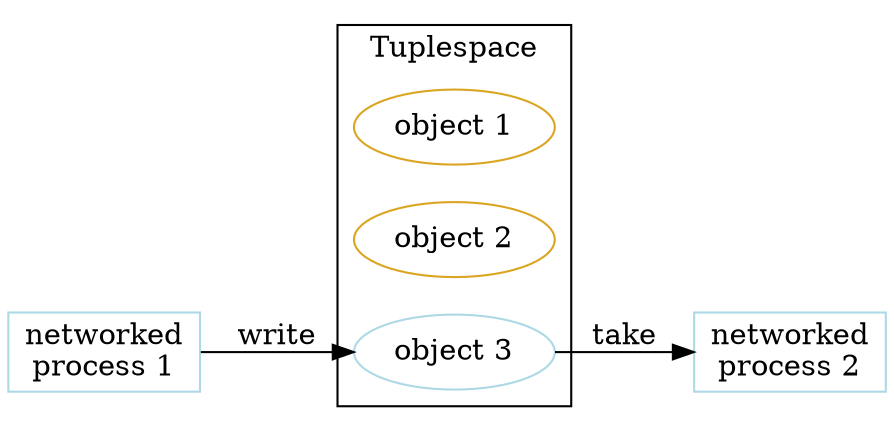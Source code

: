 /*
* @command = neato
*
*/
digraph G {
  labelloc="t"
  //label = "OeScript Project"
  //size="8.0,10.5"
  //size="2.7,3"
  //size="7"
  center=true
  //ratio=compress
  //nodesep=0.2;
  compound=true;
  rankdir = LR
  subgraph cluster0 {
    labelloc="t"
    label = "Tuplespace"
    obj1[label="object 1", shape="oval", color="goldenrod"];
    obj2[label="object 2", shape="oval", color="goldenrod"];
    obj3[label="object 3", shape="oval", color="lightblue"];
  }
  process1[label="networked\nprocess 1", shape="box", color="lightblue"];
  process2[label="networked\nprocess 2", shape="box", color="lightblue"];
  process1 -> obj3[label="write"]
  obj3 -> process2[label="take"]
}

